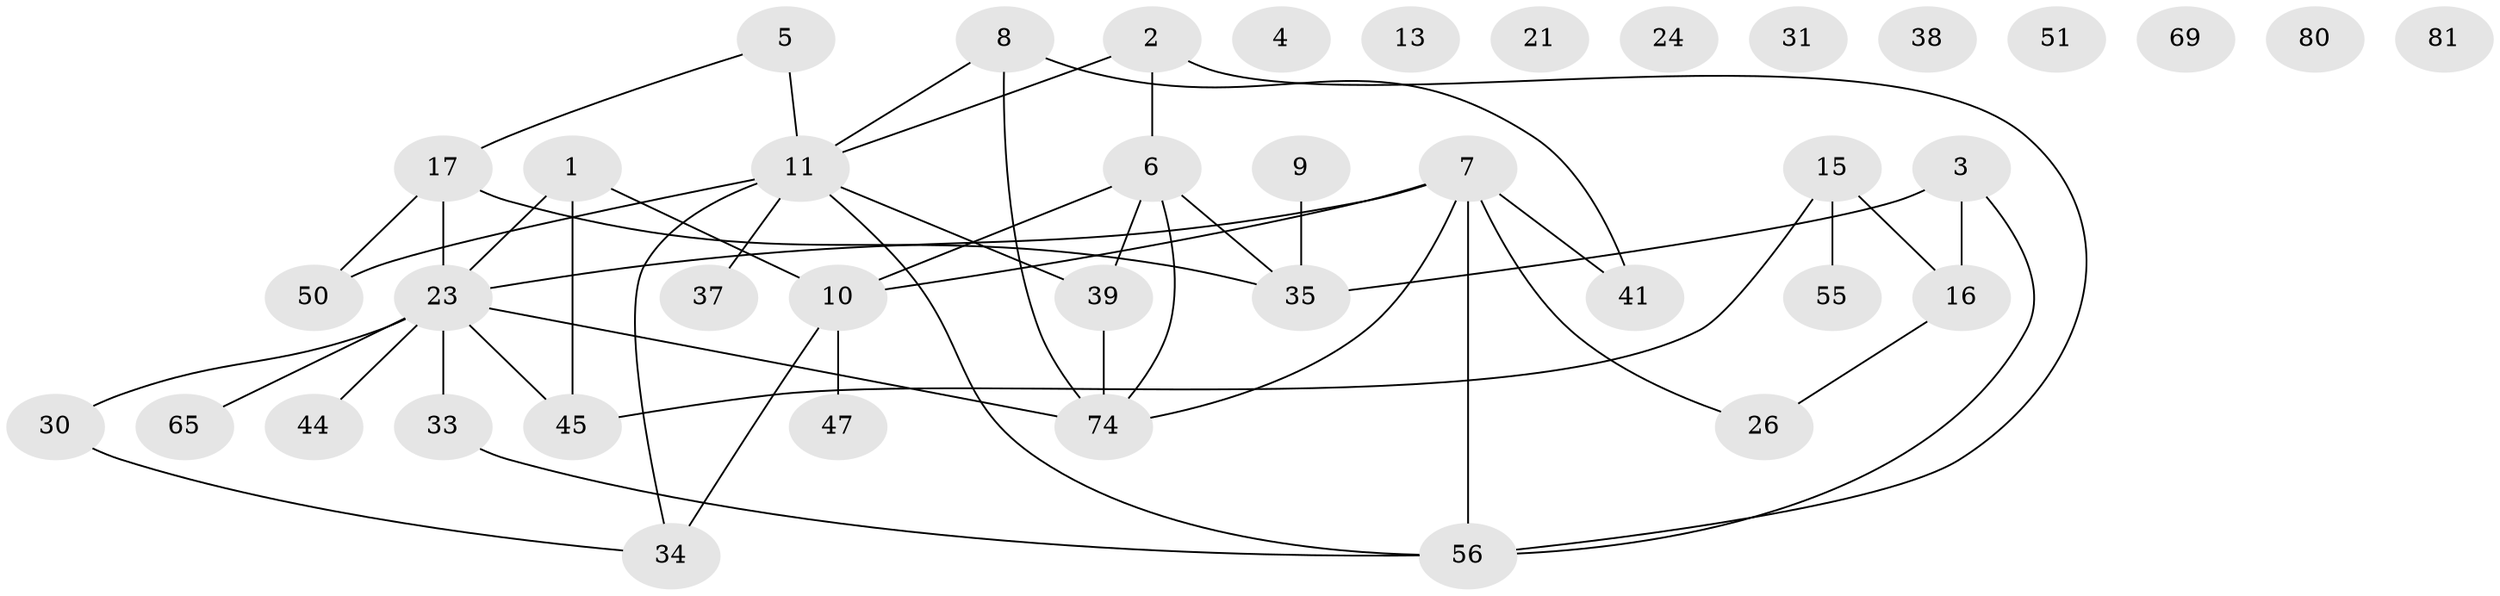 // original degree distribution, {3: 0.3333333333333333, 2: 0.19753086419753085, 0: 0.1111111111111111, 5: 0.024691358024691357, 4: 0.09876543209876543, 1: 0.2222222222222222, 7: 0.012345679012345678}
// Generated by graph-tools (version 1.1) at 2025/16/03/04/25 18:16:46]
// undirected, 40 vertices, 48 edges
graph export_dot {
graph [start="1"]
  node [color=gray90,style=filled];
  1;
  2 [super="+43"];
  3 [super="+14"];
  4;
  5;
  6 [super="+29+12+63"];
  7 [super="+28+52"];
  8 [super="+61"];
  9 [super="+32+22"];
  10 [super="+64+25+46"];
  11 [super="+67+19+36+62"];
  13;
  15 [super="+18"];
  16 [super="+40"];
  17 [super="+53"];
  21 [super="+59"];
  23 [super="+27"];
  24;
  26;
  30 [super="+75"];
  31;
  33 [super="+49"];
  34;
  35 [super="+42"];
  37;
  38;
  39;
  41;
  44 [super="+58"];
  45;
  47;
  50;
  51;
  55;
  56 [super="+60"];
  65;
  69;
  74 [super="+76+79"];
  80;
  81;
  1 -- 45;
  1 -- 10;
  1 -- 23;
  2 -- 6;
  2 -- 11;
  2 -- 56;
  3 -- 35;
  3 -- 16;
  3 -- 56;
  5 -- 11;
  5 -- 17;
  6 -- 35;
  6 -- 39;
  6 -- 74;
  6 -- 10;
  7 -- 56;
  7 -- 41 [weight=2];
  7 -- 74;
  7 -- 26;
  7 -- 10;
  7 -- 23;
  8 -- 41;
  8 -- 74;
  8 -- 11;
  9 -- 35;
  10 -- 47;
  10 -- 34;
  11 -- 37;
  11 -- 39;
  11 -- 34;
  11 -- 50;
  11 -- 56;
  15 -- 16;
  15 -- 55;
  15 -- 45;
  16 -- 26;
  17 -- 35;
  17 -- 50;
  17 -- 23;
  23 -- 65;
  23 -- 33;
  23 -- 74;
  23 -- 44;
  23 -- 45;
  23 -- 30;
  30 -- 34;
  33 -- 56;
  39 -- 74;
}

